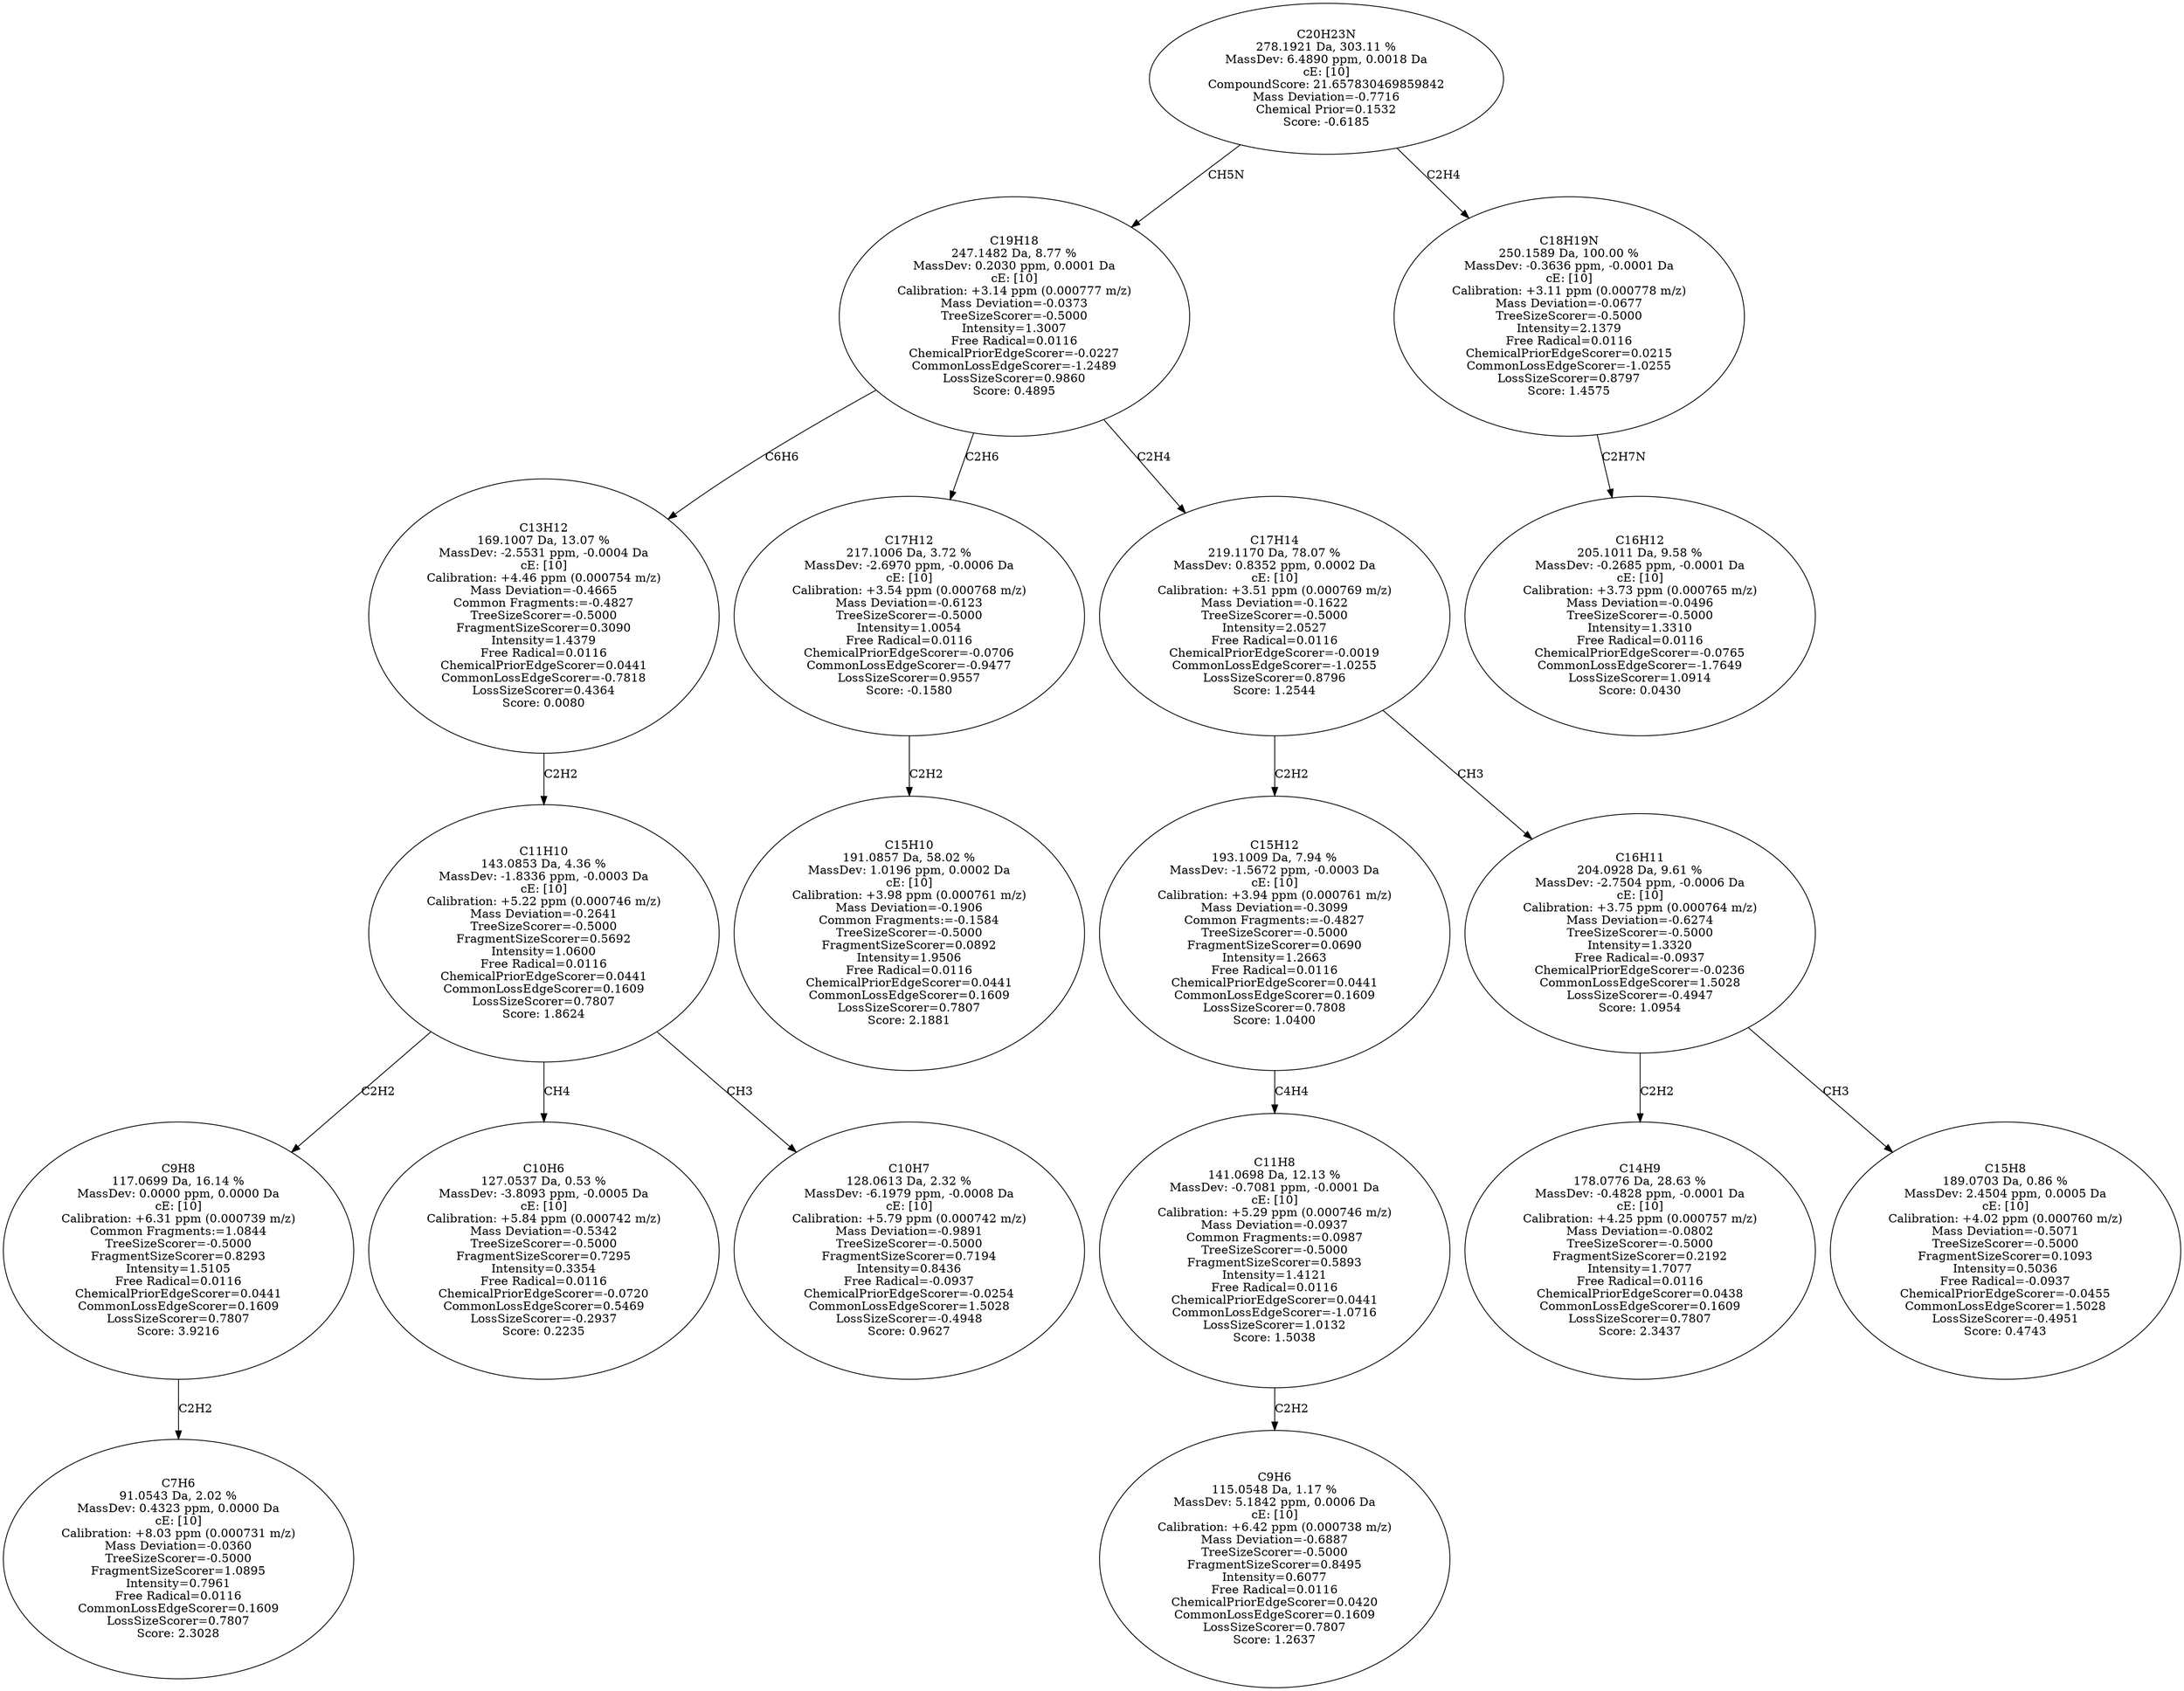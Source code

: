 strict digraph {
v1 [label="C7H6\n91.0543 Da, 2.02 %\nMassDev: 0.4323 ppm, 0.0000 Da\ncE: [10]\nCalibration: +8.03 ppm (0.000731 m/z)\nMass Deviation=-0.0360\nTreeSizeScorer=-0.5000\nFragmentSizeScorer=1.0895\nIntensity=0.7961\nFree Radical=0.0116\nCommonLossEdgeScorer=0.1609\nLossSizeScorer=0.7807\nScore: 2.3028"];
v2 [label="C9H8\n117.0699 Da, 16.14 %\nMassDev: 0.0000 ppm, 0.0000 Da\ncE: [10]\nCalibration: +6.31 ppm (0.000739 m/z)\nCommon Fragments:=1.0844\nTreeSizeScorer=-0.5000\nFragmentSizeScorer=0.8293\nIntensity=1.5105\nFree Radical=0.0116\nChemicalPriorEdgeScorer=0.0441\nCommonLossEdgeScorer=0.1609\nLossSizeScorer=0.7807\nScore: 3.9216"];
v3 [label="C10H6\n127.0537 Da, 0.53 %\nMassDev: -3.8093 ppm, -0.0005 Da\ncE: [10]\nCalibration: +5.84 ppm (0.000742 m/z)\nMass Deviation=-0.5342\nTreeSizeScorer=-0.5000\nFragmentSizeScorer=0.7295\nIntensity=0.3354\nFree Radical=0.0116\nChemicalPriorEdgeScorer=-0.0720\nCommonLossEdgeScorer=0.5469\nLossSizeScorer=-0.2937\nScore: 0.2235"];
v4 [label="C10H7\n128.0613 Da, 2.32 %\nMassDev: -6.1979 ppm, -0.0008 Da\ncE: [10]\nCalibration: +5.79 ppm (0.000742 m/z)\nMass Deviation=-0.9891\nTreeSizeScorer=-0.5000\nFragmentSizeScorer=0.7194\nIntensity=0.8436\nFree Radical=-0.0937\nChemicalPriorEdgeScorer=-0.0254\nCommonLossEdgeScorer=1.5028\nLossSizeScorer=-0.4948\nScore: 0.9627"];
v5 [label="C11H10\n143.0853 Da, 4.36 %\nMassDev: -1.8336 ppm, -0.0003 Da\ncE: [10]\nCalibration: +5.22 ppm (0.000746 m/z)\nMass Deviation=-0.2641\nTreeSizeScorer=-0.5000\nFragmentSizeScorer=0.5692\nIntensity=1.0600\nFree Radical=0.0116\nChemicalPriorEdgeScorer=0.0441\nCommonLossEdgeScorer=0.1609\nLossSizeScorer=0.7807\nScore: 1.8624"];
v6 [label="C13H12\n169.1007 Da, 13.07 %\nMassDev: -2.5531 ppm, -0.0004 Da\ncE: [10]\nCalibration: +4.46 ppm (0.000754 m/z)\nMass Deviation=-0.4665\nCommon Fragments:=-0.4827\nTreeSizeScorer=-0.5000\nFragmentSizeScorer=0.3090\nIntensity=1.4379\nFree Radical=0.0116\nChemicalPriorEdgeScorer=0.0441\nCommonLossEdgeScorer=-0.7818\nLossSizeScorer=0.4364\nScore: 0.0080"];
v7 [label="C15H10\n191.0857 Da, 58.02 %\nMassDev: 1.0196 ppm, 0.0002 Da\ncE: [10]\nCalibration: +3.98 ppm (0.000761 m/z)\nMass Deviation=-0.1906\nCommon Fragments:=-0.1584\nTreeSizeScorer=-0.5000\nFragmentSizeScorer=0.0892\nIntensity=1.9506\nFree Radical=0.0116\nChemicalPriorEdgeScorer=0.0441\nCommonLossEdgeScorer=0.1609\nLossSizeScorer=0.7807\nScore: 2.1881"];
v8 [label="C17H12\n217.1006 Da, 3.72 %\nMassDev: -2.6970 ppm, -0.0006 Da\ncE: [10]\nCalibration: +3.54 ppm (0.000768 m/z)\nMass Deviation=-0.6123\nTreeSizeScorer=-0.5000\nIntensity=1.0054\nFree Radical=0.0116\nChemicalPriorEdgeScorer=-0.0706\nCommonLossEdgeScorer=-0.9477\nLossSizeScorer=0.9557\nScore: -0.1580"];
v9 [label="C9H6\n115.0548 Da, 1.17 %\nMassDev: 5.1842 ppm, 0.0006 Da\ncE: [10]\nCalibration: +6.42 ppm (0.000738 m/z)\nMass Deviation=-0.6887\nTreeSizeScorer=-0.5000\nFragmentSizeScorer=0.8495\nIntensity=0.6077\nFree Radical=0.0116\nChemicalPriorEdgeScorer=0.0420\nCommonLossEdgeScorer=0.1609\nLossSizeScorer=0.7807\nScore: 1.2637"];
v10 [label="C11H8\n141.0698 Da, 12.13 %\nMassDev: -0.7081 ppm, -0.0001 Da\ncE: [10]\nCalibration: +5.29 ppm (0.000746 m/z)\nMass Deviation=-0.0937\nCommon Fragments:=0.0987\nTreeSizeScorer=-0.5000\nFragmentSizeScorer=0.5893\nIntensity=1.4121\nFree Radical=0.0116\nChemicalPriorEdgeScorer=0.0441\nCommonLossEdgeScorer=-1.0716\nLossSizeScorer=1.0132\nScore: 1.5038"];
v11 [label="C15H12\n193.1009 Da, 7.94 %\nMassDev: -1.5672 ppm, -0.0003 Da\ncE: [10]\nCalibration: +3.94 ppm (0.000761 m/z)\nMass Deviation=-0.3099\nCommon Fragments:=-0.4827\nTreeSizeScorer=-0.5000\nFragmentSizeScorer=0.0690\nIntensity=1.2663\nFree Radical=0.0116\nChemicalPriorEdgeScorer=0.0441\nCommonLossEdgeScorer=0.1609\nLossSizeScorer=0.7808\nScore: 1.0400"];
v12 [label="C14H9\n178.0776 Da, 28.63 %\nMassDev: -0.4828 ppm, -0.0001 Da\ncE: [10]\nCalibration: +4.25 ppm (0.000757 m/z)\nMass Deviation=-0.0802\nTreeSizeScorer=-0.5000\nFragmentSizeScorer=0.2192\nIntensity=1.7077\nFree Radical=0.0116\nChemicalPriorEdgeScorer=0.0438\nCommonLossEdgeScorer=0.1609\nLossSizeScorer=0.7807\nScore: 2.3437"];
v13 [label="C15H8\n189.0703 Da, 0.86 %\nMassDev: 2.4504 ppm, 0.0005 Da\ncE: [10]\nCalibration: +4.02 ppm (0.000760 m/z)\nMass Deviation=-0.5071\nTreeSizeScorer=-0.5000\nFragmentSizeScorer=0.1093\nIntensity=0.5036\nFree Radical=-0.0937\nChemicalPriorEdgeScorer=-0.0455\nCommonLossEdgeScorer=1.5028\nLossSizeScorer=-0.4951\nScore: 0.4743"];
v14 [label="C16H11\n204.0928 Da, 9.61 %\nMassDev: -2.7504 ppm, -0.0006 Da\ncE: [10]\nCalibration: +3.75 ppm (0.000764 m/z)\nMass Deviation=-0.6274\nTreeSizeScorer=-0.5000\nIntensity=1.3320\nFree Radical=-0.0937\nChemicalPriorEdgeScorer=-0.0236\nCommonLossEdgeScorer=1.5028\nLossSizeScorer=-0.4947\nScore: 1.0954"];
v15 [label="C17H14\n219.1170 Da, 78.07 %\nMassDev: 0.8352 ppm, 0.0002 Da\ncE: [10]\nCalibration: +3.51 ppm (0.000769 m/z)\nMass Deviation=-0.1622\nTreeSizeScorer=-0.5000\nIntensity=2.0527\nFree Radical=0.0116\nChemicalPriorEdgeScorer=-0.0019\nCommonLossEdgeScorer=-1.0255\nLossSizeScorer=0.8796\nScore: 1.2544"];
v16 [label="C19H18\n247.1482 Da, 8.77 %\nMassDev: 0.2030 ppm, 0.0001 Da\ncE: [10]\nCalibration: +3.14 ppm (0.000777 m/z)\nMass Deviation=-0.0373\nTreeSizeScorer=-0.5000\nIntensity=1.3007\nFree Radical=0.0116\nChemicalPriorEdgeScorer=-0.0227\nCommonLossEdgeScorer=-1.2489\nLossSizeScorer=0.9860\nScore: 0.4895"];
v17 [label="C16H12\n205.1011 Da, 9.58 %\nMassDev: -0.2685 ppm, -0.0001 Da\ncE: [10]\nCalibration: +3.73 ppm (0.000765 m/z)\nMass Deviation=-0.0496\nTreeSizeScorer=-0.5000\nIntensity=1.3310\nFree Radical=0.0116\nChemicalPriorEdgeScorer=-0.0765\nCommonLossEdgeScorer=-1.7649\nLossSizeScorer=1.0914\nScore: 0.0430"];
v18 [label="C18H19N\n250.1589 Da, 100.00 %\nMassDev: -0.3636 ppm, -0.0001 Da\ncE: [10]\nCalibration: +3.11 ppm (0.000778 m/z)\nMass Deviation=-0.0677\nTreeSizeScorer=-0.5000\nIntensity=2.1379\nFree Radical=0.0116\nChemicalPriorEdgeScorer=0.0215\nCommonLossEdgeScorer=-1.0255\nLossSizeScorer=0.8797\nScore: 1.4575"];
v19 [label="C20H23N\n278.1921 Da, 303.11 %\nMassDev: 6.4890 ppm, 0.0018 Da\ncE: [10]\nCompoundScore: 21.657830469859842\nMass Deviation=-0.7716\nChemical Prior=0.1532\nScore: -0.6185"];
v2 -> v1 [label="C2H2"];
v5 -> v2 [label="C2H2"];
v5 -> v3 [label="CH4"];
v5 -> v4 [label="CH3"];
v6 -> v5 [label="C2H2"];
v16 -> v6 [label="C6H6"];
v8 -> v7 [label="C2H2"];
v16 -> v8 [label="C2H6"];
v10 -> v9 [label="C2H2"];
v11 -> v10 [label="C4H4"];
v15 -> v11 [label="C2H2"];
v14 -> v12 [label="C2H2"];
v14 -> v13 [label="CH3"];
v15 -> v14 [label="CH3"];
v16 -> v15 [label="C2H4"];
v19 -> v16 [label="CH5N"];
v18 -> v17 [label="C2H7N"];
v19 -> v18 [label="C2H4"];
}